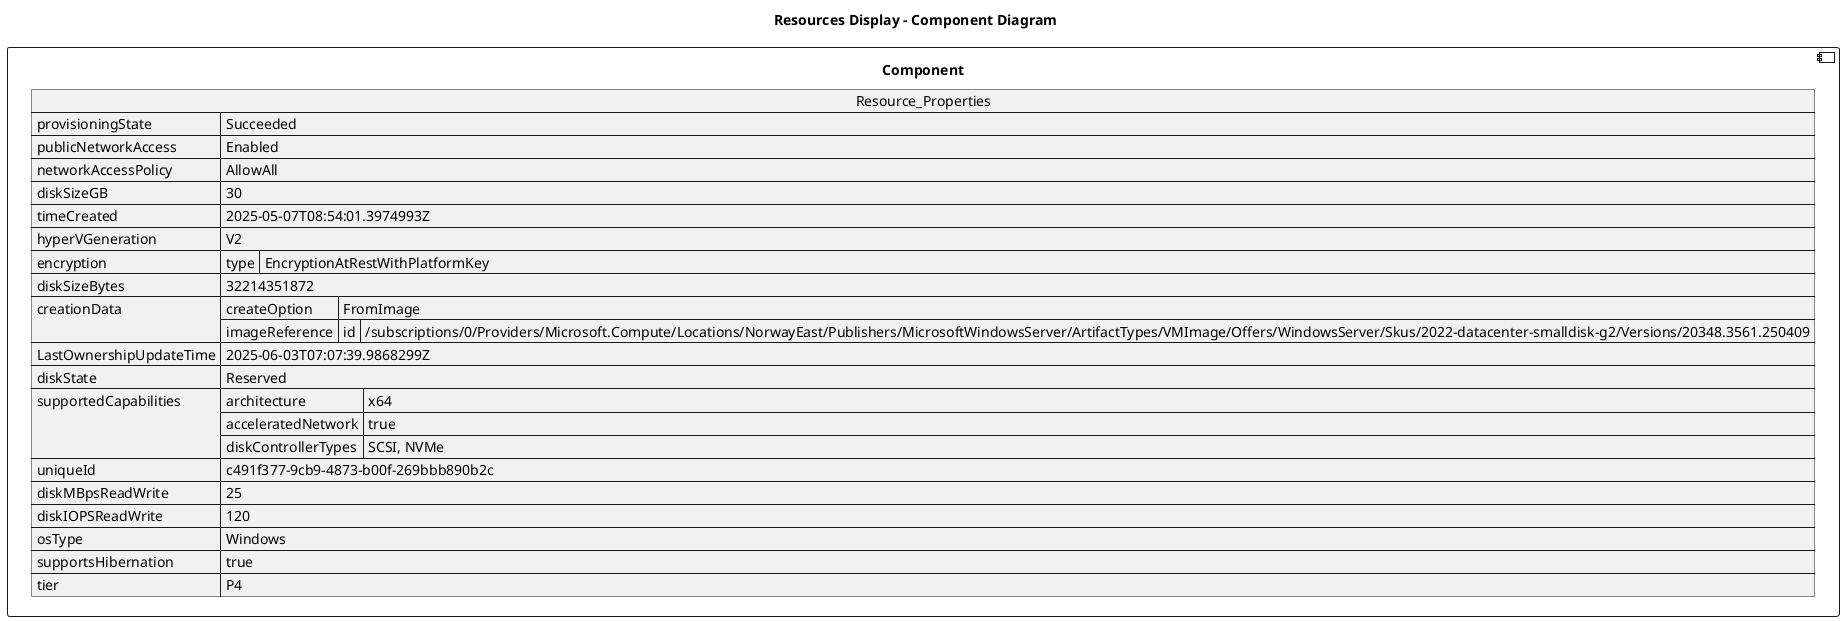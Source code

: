 @startuml

title Resources Display - Component Diagram

component Component {

json  Resource_Properties {
  "provisioningState": "Succeeded",
  "publicNetworkAccess": "Enabled",
  "networkAccessPolicy": "AllowAll",
  "diskSizeGB": 30,
  "timeCreated": "2025-05-07T08:54:01.3974993Z",
  "hyperVGeneration": "V2",
  "encryption": {
    "type": "EncryptionAtRestWithPlatformKey"
  },
  "diskSizeBytes": 32214351872,
  "creationData": {
    "createOption": "FromImage",
    "imageReference": {
      "id": "/subscriptions/0/Providers/Microsoft.Compute/Locations/NorwayEast/Publishers/MicrosoftWindowsServer/ArtifactTypes/VMImage/Offers/WindowsServer/Skus/2022-datacenter-smalldisk-g2/Versions/20348.3561.250409"
    }
  },
  "LastOwnershipUpdateTime": "2025-06-03T07:07:39.9868299Z",
  "diskState": "Reserved",
  "supportedCapabilities": {
    "architecture": "x64",
    "acceleratedNetwork": true,
    "diskControllerTypes": "SCSI, NVMe"
  },
  "uniqueId": "c491f377-9cb9-4873-b00f-269bbb890b2c",
  "diskMBpsReadWrite": 25,
  "diskIOPSReadWrite": 120,
  "osType": "Windows",
  "supportsHibernation": true,
  "tier": "P4"
}
}
@enduml
